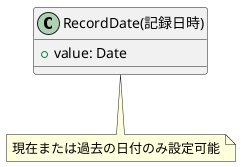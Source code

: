 @startuml RecordDate
class "RecordDate(記録日時)" as RecordDate {
    + value: Date
}

note bottom of RecordDate
    現在または過去の日付のみ設定可能
end note    
@enduml